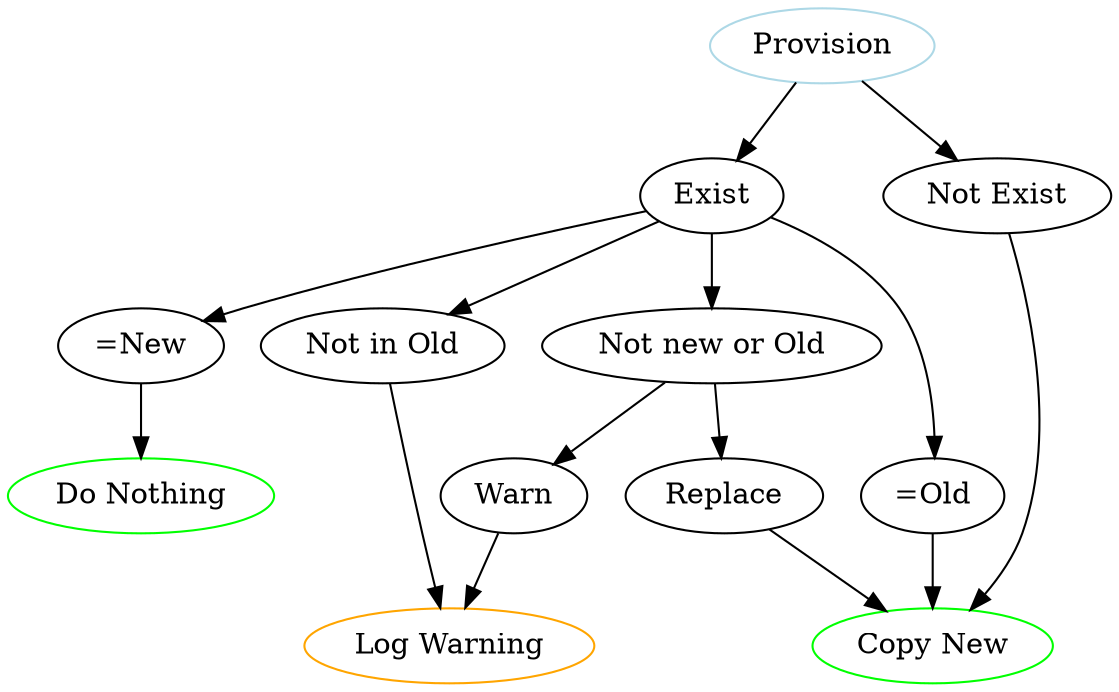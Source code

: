 # TODO: Decide on a tool to use for editing dot graphs
strict digraph {
    # Start
    Provision [color=lightblue]

    Provision -> {
        "Exist"
        "Not Exist"
    }

    "Not Exist" -> "Copy New"

    Exist -> {
        "=Old"
        "=New"
        "Not in Old"
        "Not new or Old"
    }

    "=Old" -> "Copy New"
    "=New" -> "Do Nothing"
    "Not in Old" -> "Log Warning"

    "Not new or Old" -> {
        "Warn"
        "Replace"
    }

    "Warn" -> "Log Warning"
    "Replace" -> "Copy New"

    # End
    "Copy New" [color=green]
    "Do Nothing" [color=green]
    "Log Warning" [color=orange]
}
